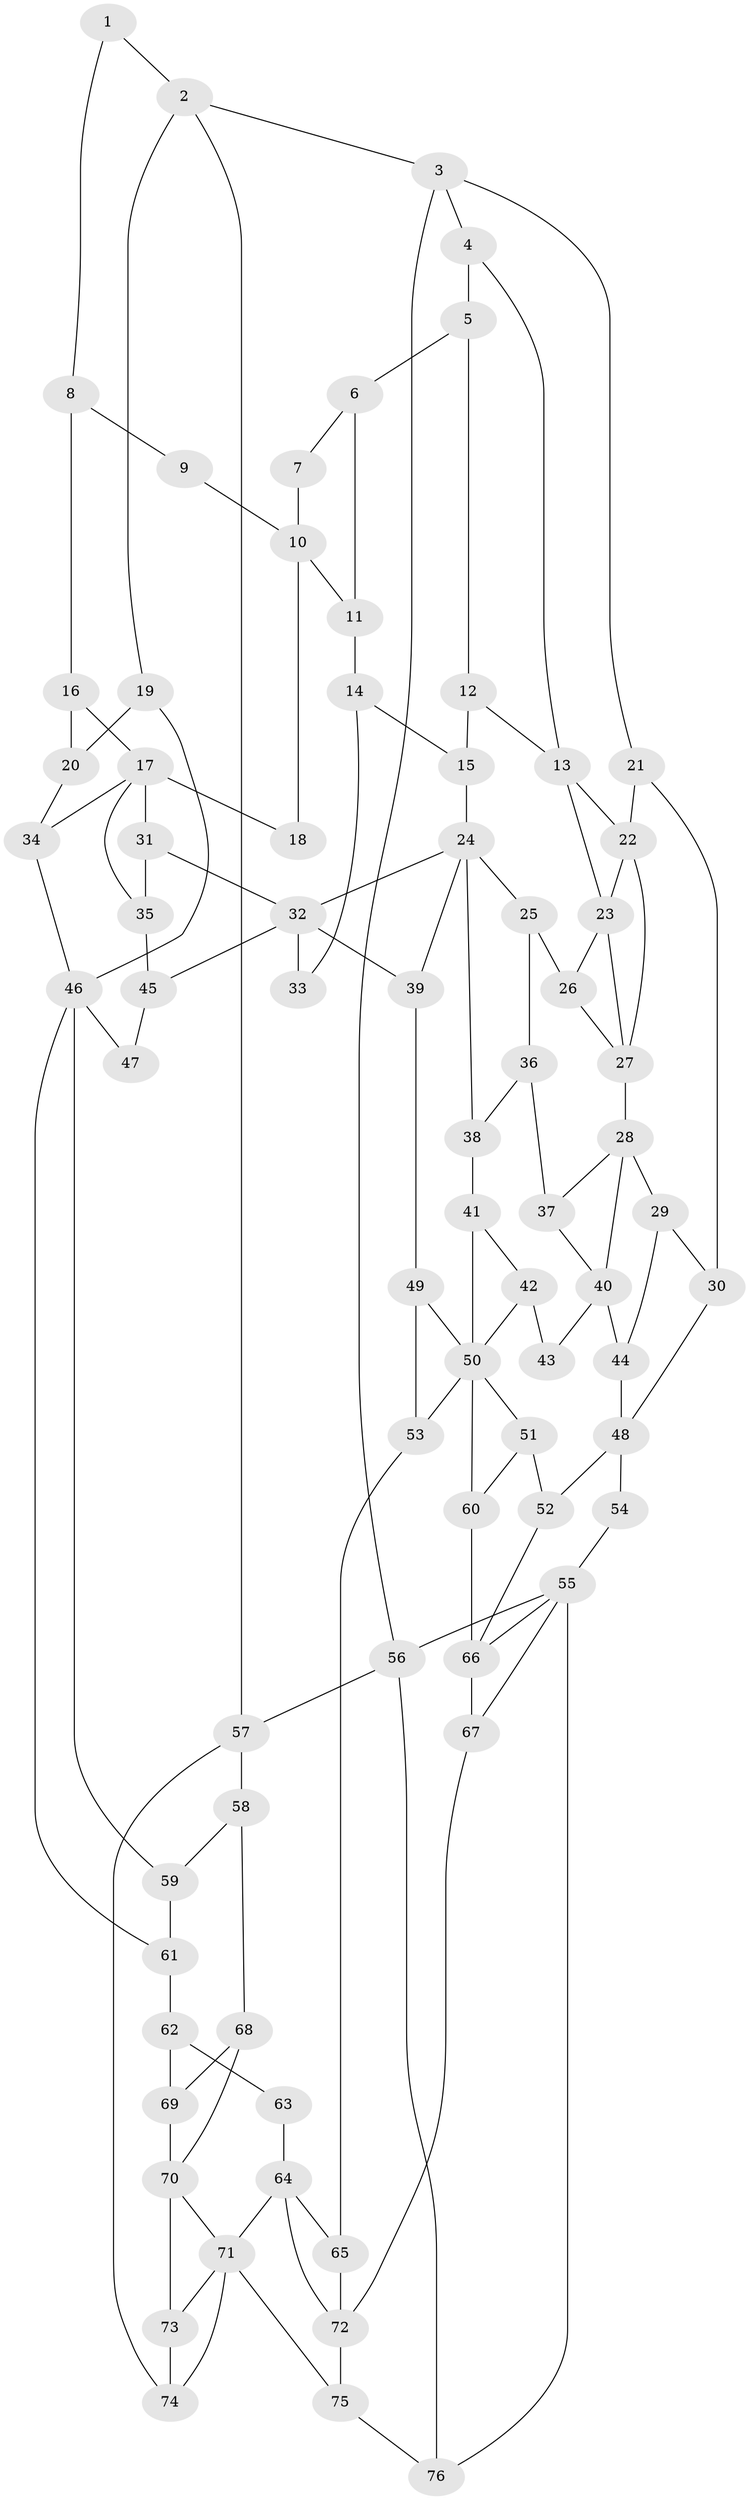 // original degree distribution, {3: 0.015873015873015872, 5: 0.5238095238095238, 6: 0.2222222222222222, 4: 0.23809523809523808}
// Generated by graph-tools (version 1.1) at 2025/54/03/04/25 22:54:07]
// undirected, 76 vertices, 125 edges
graph export_dot {
  node [color=gray90,style=filled];
  1;
  2;
  3;
  4;
  5;
  6;
  7;
  8;
  9;
  10;
  11;
  12;
  13;
  14;
  15;
  16;
  17;
  18;
  19;
  20;
  21;
  22;
  23;
  24;
  25;
  26;
  27;
  28;
  29;
  30;
  31;
  32;
  33;
  34;
  35;
  36;
  37;
  38;
  39;
  40;
  41;
  42;
  43;
  44;
  45;
  46;
  47;
  48;
  49;
  50;
  51;
  52;
  53;
  54;
  55;
  56;
  57;
  58;
  59;
  60;
  61;
  62;
  63;
  64;
  65;
  66;
  67;
  68;
  69;
  70;
  71;
  72;
  73;
  74;
  75;
  76;
  1 -- 2 [weight=1.0];
  1 -- 8 [weight=1.0];
  2 -- 3 [weight=1.0];
  2 -- 19 [weight=1.0];
  2 -- 57 [weight=1.0];
  3 -- 4 [weight=1.0];
  3 -- 21 [weight=1.0];
  3 -- 56 [weight=1.0];
  4 -- 5 [weight=1.0];
  4 -- 13 [weight=1.0];
  5 -- 6 [weight=1.0];
  5 -- 12 [weight=1.0];
  6 -- 7 [weight=1.0];
  6 -- 11 [weight=1.0];
  7 -- 10 [weight=1.0];
  8 -- 9 [weight=1.0];
  8 -- 16 [weight=1.0];
  9 -- 10 [weight=2.0];
  10 -- 11 [weight=1.0];
  10 -- 18 [weight=2.0];
  11 -- 14 [weight=1.0];
  12 -- 13 [weight=1.0];
  12 -- 15 [weight=1.0];
  13 -- 22 [weight=1.0];
  13 -- 23 [weight=2.0];
  14 -- 15 [weight=1.0];
  14 -- 33 [weight=1.0];
  15 -- 24 [weight=1.0];
  16 -- 17 [weight=1.0];
  16 -- 20 [weight=1.0];
  17 -- 18 [weight=2.0];
  17 -- 31 [weight=1.0];
  17 -- 34 [weight=1.0];
  17 -- 35 [weight=1.0];
  19 -- 20 [weight=1.0];
  19 -- 46 [weight=1.0];
  20 -- 34 [weight=1.0];
  21 -- 22 [weight=1.0];
  21 -- 30 [weight=1.0];
  22 -- 23 [weight=1.0];
  22 -- 27 [weight=1.0];
  23 -- 26 [weight=1.0];
  23 -- 27 [weight=2.0];
  24 -- 25 [weight=1.0];
  24 -- 32 [weight=1.0];
  24 -- 38 [weight=1.0];
  24 -- 39 [weight=1.0];
  25 -- 26 [weight=1.0];
  25 -- 36 [weight=1.0];
  26 -- 27 [weight=1.0];
  27 -- 28 [weight=2.0];
  28 -- 29 [weight=1.0];
  28 -- 37 [weight=1.0];
  28 -- 40 [weight=1.0];
  29 -- 30 [weight=1.0];
  29 -- 44 [weight=1.0];
  30 -- 48 [weight=1.0];
  31 -- 32 [weight=1.0];
  31 -- 35 [weight=1.0];
  32 -- 33 [weight=2.0];
  32 -- 39 [weight=1.0];
  32 -- 45 [weight=1.0];
  34 -- 46 [weight=1.0];
  35 -- 45 [weight=1.0];
  36 -- 37 [weight=1.0];
  36 -- 38 [weight=1.0];
  37 -- 40 [weight=1.0];
  38 -- 41 [weight=1.0];
  39 -- 49 [weight=1.0];
  40 -- 43 [weight=2.0];
  40 -- 44 [weight=2.0];
  41 -- 42 [weight=1.0];
  41 -- 50 [weight=1.0];
  42 -- 43 [weight=1.0];
  42 -- 50 [weight=1.0];
  44 -- 48 [weight=2.0];
  45 -- 47 [weight=1.0];
  46 -- 47 [weight=2.0];
  46 -- 59 [weight=1.0];
  46 -- 61 [weight=1.0];
  48 -- 52 [weight=1.0];
  48 -- 54 [weight=1.0];
  49 -- 50 [weight=1.0];
  49 -- 53 [weight=1.0];
  50 -- 51 [weight=1.0];
  50 -- 53 [weight=1.0];
  50 -- 60 [weight=1.0];
  51 -- 52 [weight=1.0];
  51 -- 60 [weight=1.0];
  52 -- 66 [weight=1.0];
  53 -- 65 [weight=1.0];
  54 -- 55 [weight=2.0];
  55 -- 56 [weight=1.0];
  55 -- 66 [weight=1.0];
  55 -- 67 [weight=1.0];
  55 -- 76 [weight=1.0];
  56 -- 57 [weight=1.0];
  56 -- 76 [weight=1.0];
  57 -- 58 [weight=1.0];
  57 -- 74 [weight=1.0];
  58 -- 59 [weight=1.0];
  58 -- 68 [weight=1.0];
  59 -- 61 [weight=1.0];
  60 -- 66 [weight=1.0];
  61 -- 62 [weight=1.0];
  62 -- 63 [weight=1.0];
  62 -- 69 [weight=1.0];
  63 -- 64 [weight=2.0];
  64 -- 65 [weight=1.0];
  64 -- 71 [weight=1.0];
  64 -- 72 [weight=1.0];
  65 -- 72 [weight=1.0];
  66 -- 67 [weight=1.0];
  67 -- 72 [weight=1.0];
  68 -- 69 [weight=1.0];
  68 -- 70 [weight=1.0];
  69 -- 70 [weight=1.0];
  70 -- 71 [weight=1.0];
  70 -- 73 [weight=3.0];
  71 -- 73 [weight=2.0];
  71 -- 74 [weight=1.0];
  71 -- 75 [weight=1.0];
  72 -- 75 [weight=1.0];
  73 -- 74 [weight=1.0];
  75 -- 76 [weight=1.0];
}
